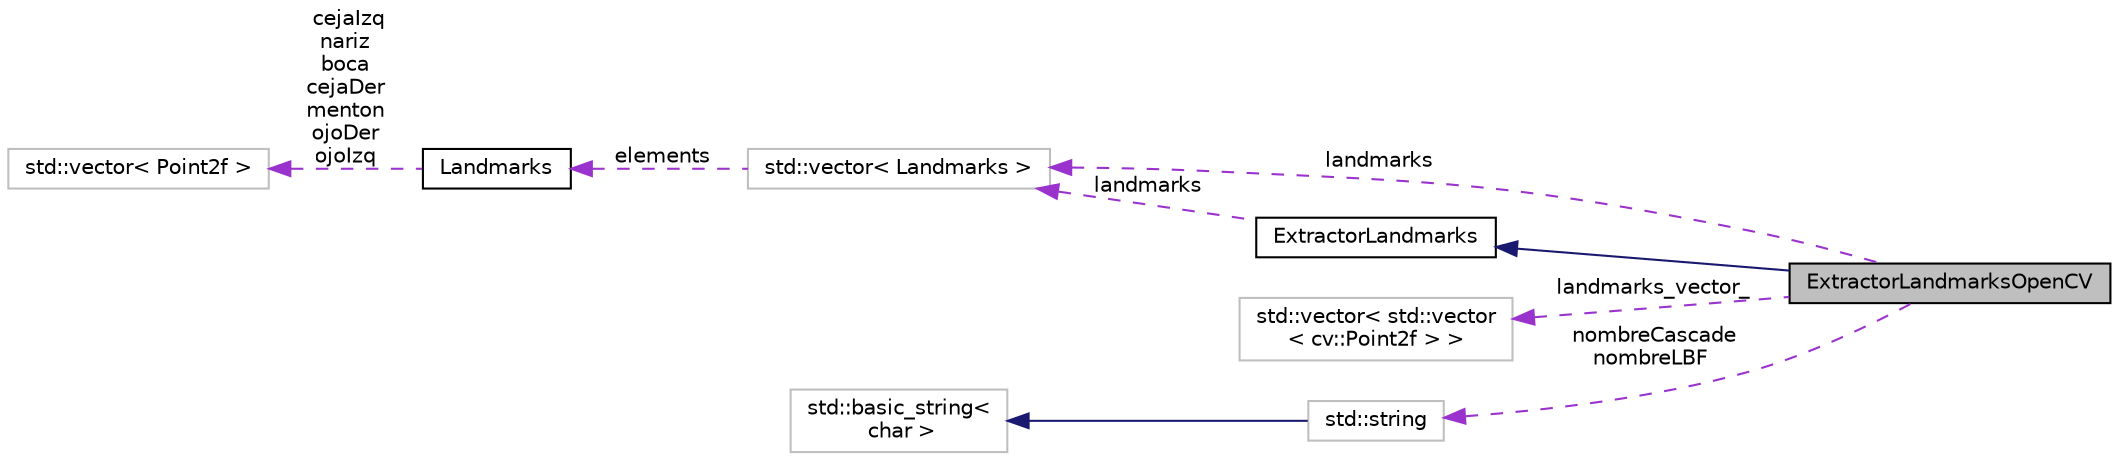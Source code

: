 digraph "ExtractorLandmarksOpenCV"
{
 // LATEX_PDF_SIZE
  edge [fontname="Helvetica",fontsize="10",labelfontname="Helvetica",labelfontsize="10"];
  node [fontname="Helvetica",fontsize="10",shape=record];
  rankdir="LR";
  Node1 [label="ExtractorLandmarksOpenCV",height=0.2,width=0.4,color="black", fillcolor="grey75", style="filled", fontcolor="black",tooltip="Clase concreta derivada de ExtractorLandmarks para extraer landmarks utilizando openCV."];
  Node2 -> Node1 [dir="back",color="midnightblue",fontsize="10",style="solid",fontname="Helvetica"];
  Node2 [label="ExtractorLandmarks",height=0.2,width=0.4,color="black", fillcolor="white", style="filled",URL="$class_extractor_landmarks.html",tooltip="Clase abstracta para extraer landmarks de un Mat."];
  Node3 -> Node2 [dir="back",color="darkorchid3",fontsize="10",style="dashed",label=" landmarks" ,fontname="Helvetica"];
  Node3 [label="std::vector\< Landmarks \>",height=0.2,width=0.4,color="grey75", fillcolor="white", style="filled",tooltip=" "];
  Node4 -> Node3 [dir="back",color="darkorchid3",fontsize="10",style="dashed",label=" elements" ,fontname="Helvetica"];
  Node4 [label="Landmarks",height=0.2,width=0.4,color="black", fillcolor="white", style="filled",URL="$struct_landmarks.html",tooltip="Estructura para almacenar los landmarks, discriminados segun rasgo facial."];
  Node5 -> Node4 [dir="back",color="darkorchid3",fontsize="10",style="dashed",label=" cejaIzq\nnariz\nboca\ncejaDer\nmenton\nojoDer\nojoIzq" ,fontname="Helvetica"];
  Node5 [label="std::vector\< Point2f \>",height=0.2,width=0.4,color="grey75", fillcolor="white", style="filled",tooltip=" "];
  Node3 -> Node1 [dir="back",color="darkorchid3",fontsize="10",style="dashed",label=" landmarks" ,fontname="Helvetica"];
  Node6 -> Node1 [dir="back",color="darkorchid3",fontsize="10",style="dashed",label=" landmarks_vector_" ,fontname="Helvetica"];
  Node6 [label="std::vector\< std::vector\l\< cv::Point2f \> \>",height=0.2,width=0.4,color="grey75", fillcolor="white", style="filled",tooltip=" "];
  Node7 -> Node1 [dir="back",color="darkorchid3",fontsize="10",style="dashed",label=" nombreCascade\nnombreLBF" ,fontname="Helvetica"];
  Node7 [label="std::string",height=0.2,width=0.4,color="grey75", fillcolor="white", style="filled",tooltip="STL class."];
  Node8 -> Node7 [dir="back",color="midnightblue",fontsize="10",style="solid",fontname="Helvetica"];
  Node8 [label="std::basic_string\<\l char \>",height=0.2,width=0.4,color="grey75", fillcolor="white", style="filled",tooltip="STL class."];
}

